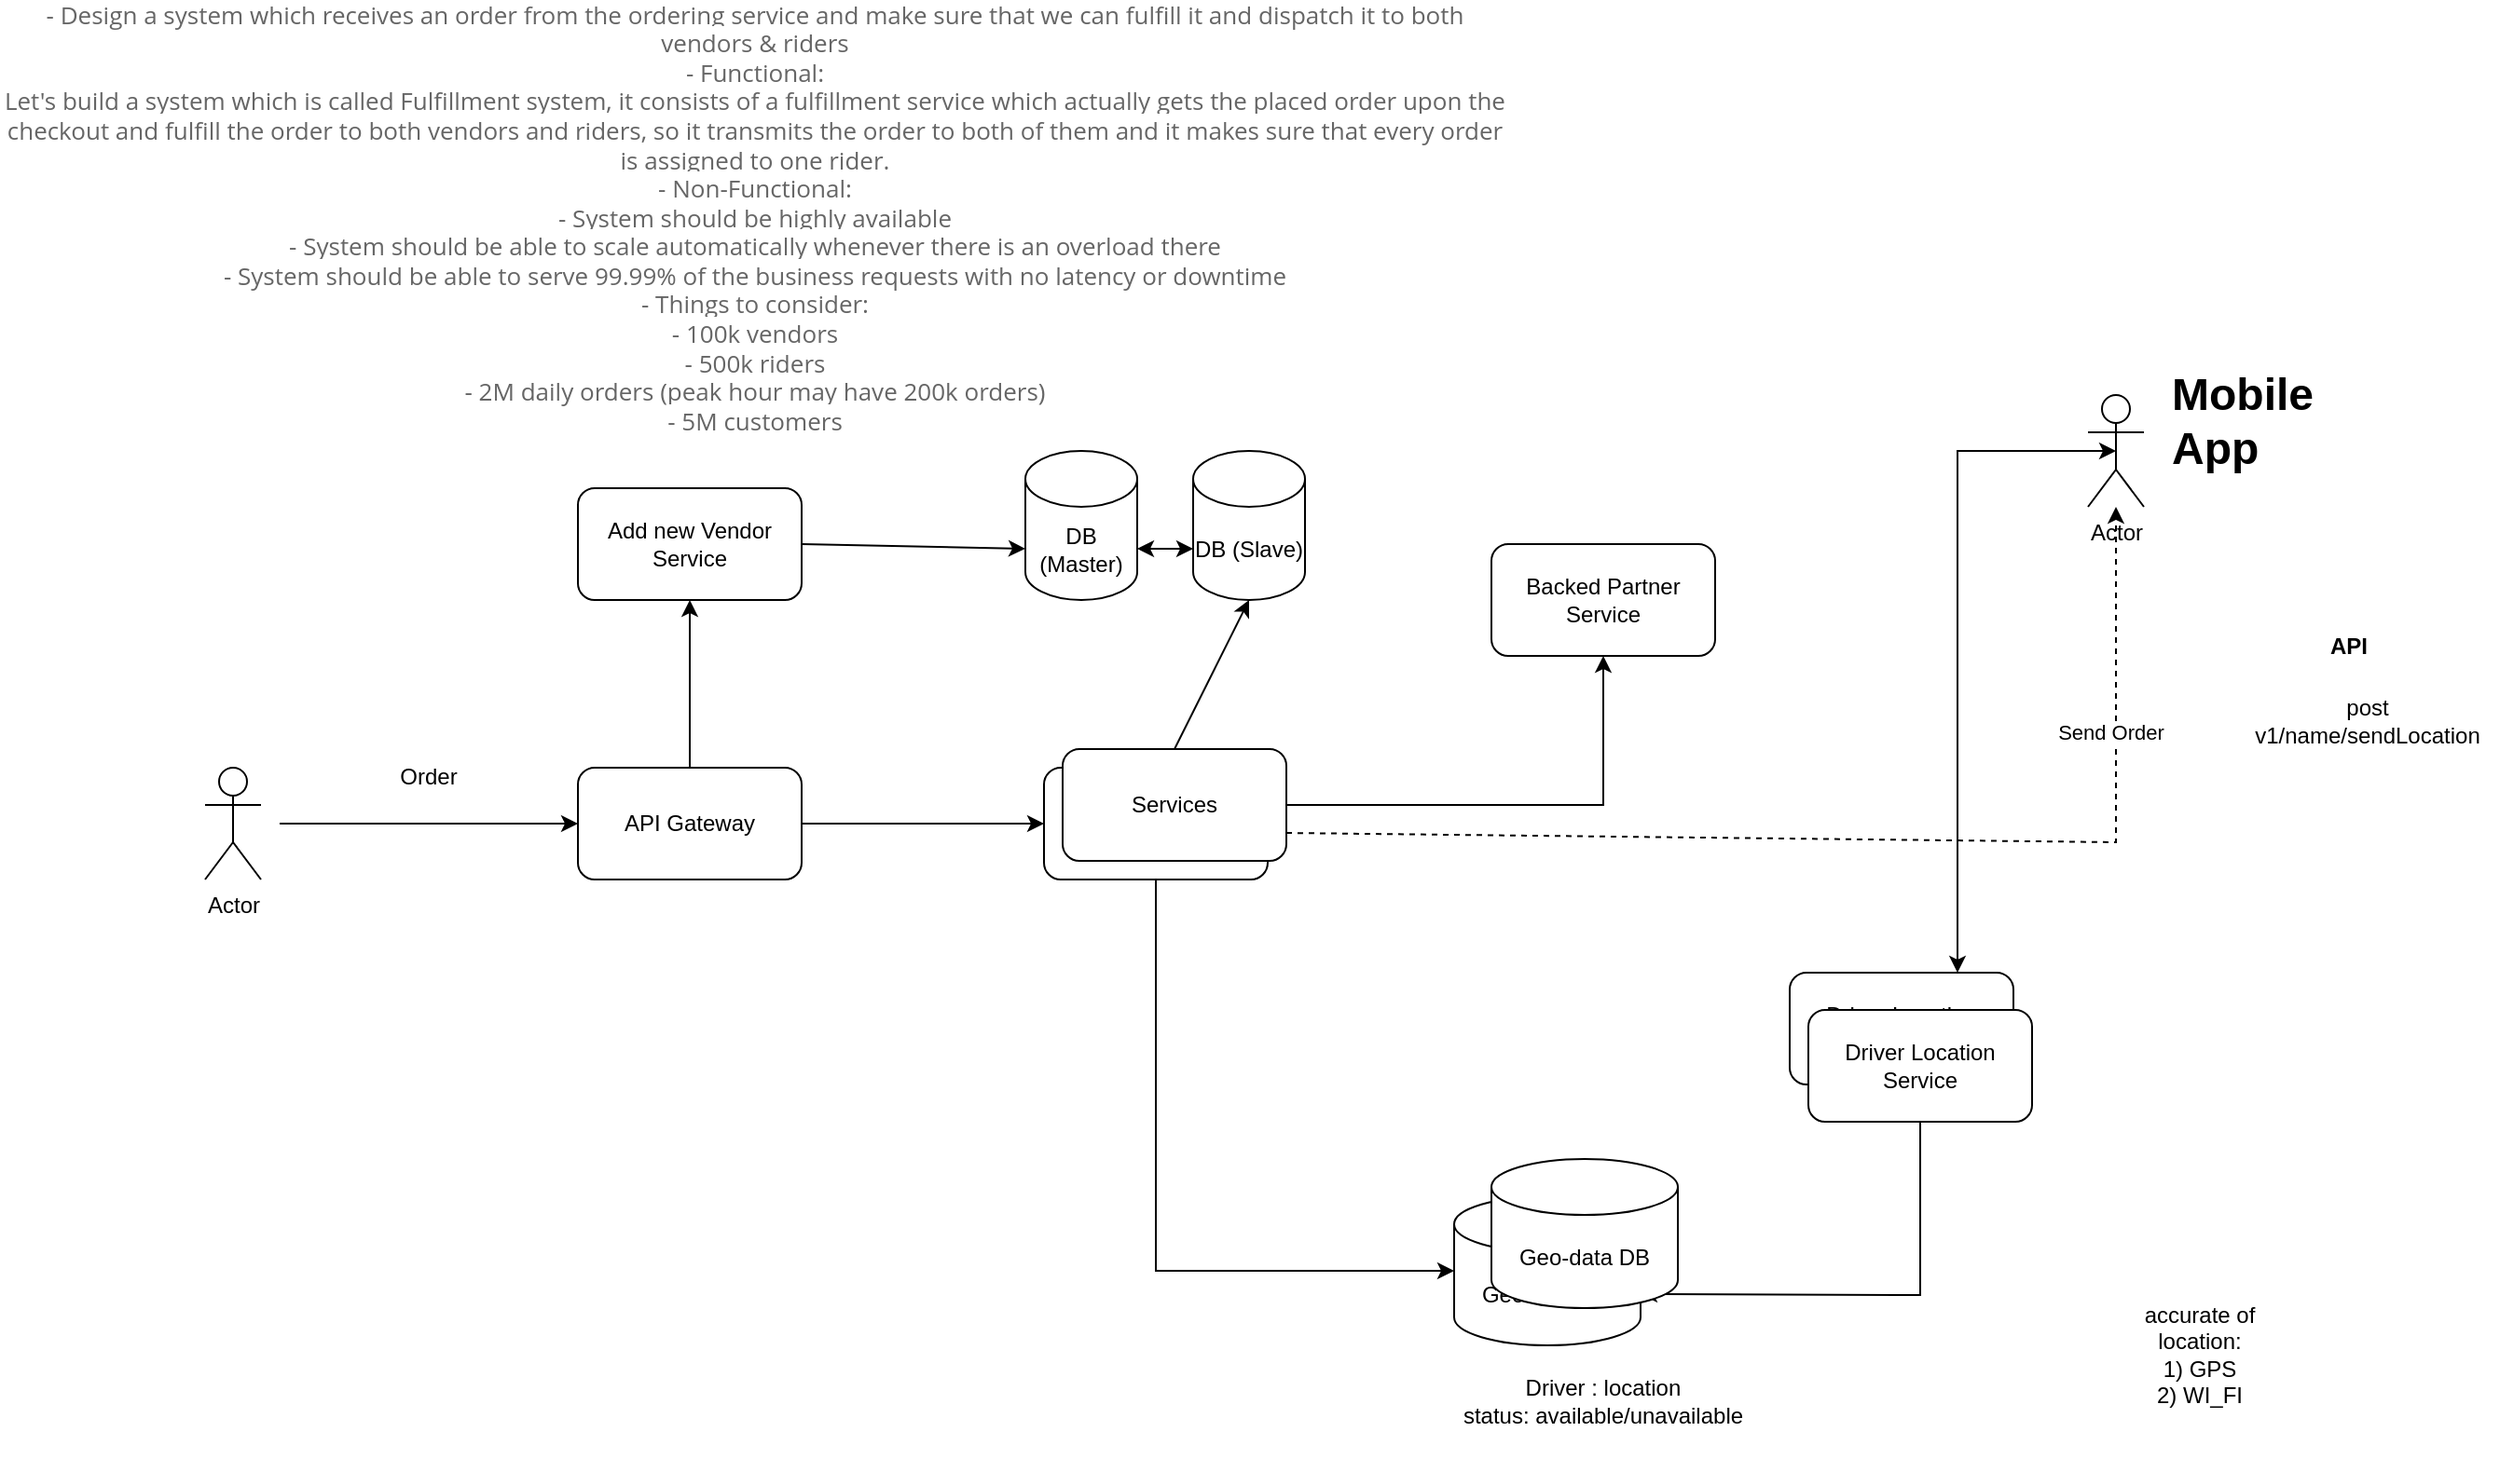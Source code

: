 <mxfile version="18.0.8" type="github"><diagram id="__tKvWxBvPgEUW6IjHxW" name="Page-1"><mxGraphModel dx="2681" dy="2249" grid="1" gridSize="10" guides="1" tooltips="1" connect="1" arrows="1" fold="1" page="1" pageScale="1" pageWidth="827" pageHeight="1169" math="0" shadow="0"><root><mxCell id="0"/><mxCell id="1" parent="0"/><mxCell id="lHgdmRyTvhFYHDZb9gW_-1" value="&lt;span style=&quot;color: rgb(102, 102, 102); font-family: &amp;quot;Open Sans&amp;quot;; font-size: 13px; text-align: start; background-color: rgb(255, 255, 255);&quot;&gt;- Design a system which receives an order from the ordering service and make sure that we can fulfill it and dispatch it to both vendors &amp;amp; riders&lt;br&gt;- Functional:&lt;br&gt;Let's build a system which is called Fulfillment system, it consists of a fulfillment service which actually gets the placed order upon the checkout and fulfill the order to both vendors and riders, so it transmits the order to both of them and it makes sure that every order is assigned to one rider.&lt;br&gt;- Non-Functional:&lt;br&gt;    - System should be highly available&lt;br&gt;    - System should be able to scale automatically whenever there is an overload there&lt;br&gt;    - System should be able to serve 99.99% of the business requests with no latency or downtime&lt;br&gt;- Things to consider:&lt;br&gt;    - 100k vendors&lt;br&gt;    - 500k riders&lt;br&gt;    - 2M daily orders (peak hour may have 200k orders)&lt;br&gt;    - 5M customers&lt;/span&gt;" style="text;html=1;strokeColor=none;fillColor=none;align=center;verticalAlign=middle;whiteSpace=wrap;rounded=0;" vertex="1" parent="1"><mxGeometry x="-810" y="-1020" width="810" height="30" as="geometry"/></mxCell><mxCell id="lHgdmRyTvhFYHDZb9gW_-2" value="API Gateway" style="rounded=1;whiteSpace=wrap;html=1;" vertex="1" parent="1"><mxGeometry x="-500" y="-710" width="120" height="60" as="geometry"/></mxCell><mxCell id="lHgdmRyTvhFYHDZb9gW_-3" value="" style="endArrow=classic;html=1;rounded=0;entryX=0;entryY=0.5;entryDx=0;entryDy=0;" edge="1" parent="1" target="lHgdmRyTvhFYHDZb9gW_-2"><mxGeometry width="50" height="50" relative="1" as="geometry"><mxPoint x="-660" y="-680" as="sourcePoint"/><mxPoint x="-610" y="-710" as="targetPoint"/></mxGeometry></mxCell><mxCell id="lHgdmRyTvhFYHDZb9gW_-4" value="Order" style="text;html=1;strokeColor=none;fillColor=none;align=center;verticalAlign=middle;whiteSpace=wrap;rounded=0;" vertex="1" parent="1"><mxGeometry x="-610" y="-720" width="60" height="30" as="geometry"/></mxCell><mxCell id="lHgdmRyTvhFYHDZb9gW_-6" value="Backed Partner Service" style="rounded=1;whiteSpace=wrap;html=1;" vertex="1" parent="1"><mxGeometry x="-10" y="-830" width="120" height="60" as="geometry"/></mxCell><mxCell id="lHgdmRyTvhFYHDZb9gW_-7" value="Actor" style="shape=umlActor;verticalLabelPosition=bottom;verticalAlign=top;html=1;outlineConnect=0;" vertex="1" parent="1"><mxGeometry x="-700" y="-710" width="30" height="60" as="geometry"/></mxCell><mxCell id="lHgdmRyTvhFYHDZb9gW_-9" value="Service" style="rounded=1;whiteSpace=wrap;html=1;" vertex="1" parent="1"><mxGeometry x="-250" y="-710" width="120" height="60" as="geometry"/></mxCell><mxCell id="lHgdmRyTvhFYHDZb9gW_-10" value="" style="endArrow=classic;html=1;rounded=0;exitX=1;exitY=0.5;exitDx=0;exitDy=0;entryX=0;entryY=0.5;entryDx=0;entryDy=0;" edge="1" parent="1" source="lHgdmRyTvhFYHDZb9gW_-2" target="lHgdmRyTvhFYHDZb9gW_-9"><mxGeometry width="50" height="50" relative="1" as="geometry"><mxPoint x="-200" y="-700" as="sourcePoint"/><mxPoint x="-150" y="-750" as="targetPoint"/></mxGeometry></mxCell><mxCell id="lHgdmRyTvhFYHDZb9gW_-11" value="Services" style="rounded=1;whiteSpace=wrap;html=1;" vertex="1" parent="1"><mxGeometry x="-240" y="-720" width="120" height="60" as="geometry"/></mxCell><mxCell id="lHgdmRyTvhFYHDZb9gW_-12" value="" style="endArrow=classic;html=1;rounded=0;exitX=1;exitY=0.5;exitDx=0;exitDy=0;entryX=0.5;entryY=1;entryDx=0;entryDy=0;" edge="1" parent="1" source="lHgdmRyTvhFYHDZb9gW_-11" target="lHgdmRyTvhFYHDZb9gW_-6"><mxGeometry width="50" height="50" relative="1" as="geometry"><mxPoint x="60" y="-650" as="sourcePoint"/><mxPoint x="60" y="-690" as="targetPoint"/><Array as="points"><mxPoint x="50" y="-690"/></Array></mxGeometry></mxCell><mxCell id="lHgdmRyTvhFYHDZb9gW_-13" value="Actor" style="shape=umlActor;verticalLabelPosition=bottom;verticalAlign=top;html=1;outlineConnect=0;" vertex="1" parent="1"><mxGeometry x="310" y="-910" width="30" height="60" as="geometry"/></mxCell><mxCell id="lHgdmRyTvhFYHDZb9gW_-18" value="Geo-data DB" style="shape=cylinder3;whiteSpace=wrap;html=1;boundedLbl=1;backgroundOutline=1;size=15;" vertex="1" parent="1"><mxGeometry x="-30" y="-480" width="100" height="80" as="geometry"/></mxCell><mxCell id="lHgdmRyTvhFYHDZb9gW_-19" value="&lt;h1&gt;Mobile App&lt;/h1&gt;" style="text;html=1;strokeColor=none;fillColor=none;spacing=5;spacingTop=-20;whiteSpace=wrap;overflow=hidden;rounded=0;" vertex="1" parent="1"><mxGeometry x="350" y="-930" width="130" height="70" as="geometry"/></mxCell><mxCell id="lHgdmRyTvhFYHDZb9gW_-20" value="Driver Location Service" style="rounded=1;whiteSpace=wrap;html=1;" vertex="1" parent="1"><mxGeometry x="150" y="-600" width="120" height="60" as="geometry"/></mxCell><mxCell id="lHgdmRyTvhFYHDZb9gW_-21" value="Driver Location Service" style="rounded=1;whiteSpace=wrap;html=1;" vertex="1" parent="1"><mxGeometry x="160" y="-580" width="120" height="60" as="geometry"/></mxCell><mxCell id="lHgdmRyTvhFYHDZb9gW_-22" value="" style="endArrow=classic;html=1;rounded=0;entryX=0.75;entryY=0;entryDx=0;entryDy=0;exitX=0.5;exitY=0.5;exitDx=0;exitDy=0;exitPerimeter=0;startArrow=classic;startFill=1;" edge="1" parent="1" source="lHgdmRyTvhFYHDZb9gW_-13" target="lHgdmRyTvhFYHDZb9gW_-20"><mxGeometry width="50" height="50" relative="1" as="geometry"><mxPoint x="190" y="-580" as="sourcePoint"/><mxPoint x="240" y="-630" as="targetPoint"/><Array as="points"><mxPoint x="240" y="-880"/></Array></mxGeometry></mxCell><mxCell id="lHgdmRyTvhFYHDZb9gW_-24" value="" style="endArrow=classic;html=1;rounded=0;entryX=1;entryY=0;entryDx=0;entryDy=52.5;entryPerimeter=0;exitX=0.5;exitY=1;exitDx=0;exitDy=0;" edge="1" parent="1" source="lHgdmRyTvhFYHDZb9gW_-21" target="lHgdmRyTvhFYHDZb9gW_-18"><mxGeometry width="50" height="50" relative="1" as="geometry"><mxPoint x="160" y="-520" as="sourcePoint"/><mxPoint x="210" y="-570" as="targetPoint"/><Array as="points"><mxPoint x="220" y="-427"/></Array></mxGeometry></mxCell><mxCell id="lHgdmRyTvhFYHDZb9gW_-25" value="Driver : location&lt;br&gt;status: available/unavailable" style="text;html=1;strokeColor=none;fillColor=none;align=center;verticalAlign=middle;whiteSpace=wrap;rounded=0;" vertex="1" parent="1"><mxGeometry x="-35" y="-400" width="170" height="60" as="geometry"/></mxCell><mxCell id="lHgdmRyTvhFYHDZb9gW_-26" value="Geo-data DB" style="shape=cylinder3;whiteSpace=wrap;html=1;boundedLbl=1;backgroundOutline=1;size=15;" vertex="1" parent="1"><mxGeometry x="-10" y="-500" width="100" height="80" as="geometry"/></mxCell><mxCell id="lHgdmRyTvhFYHDZb9gW_-27" value="API" style="text;html=1;strokeColor=none;fillColor=none;align=center;verticalAlign=middle;whiteSpace=wrap;rounded=0;fontStyle=1" vertex="1" parent="1"><mxGeometry x="420" y="-790" width="60" height="30" as="geometry"/></mxCell><mxCell id="lHgdmRyTvhFYHDZb9gW_-28" value="post v1/name/sendLocation" style="text;html=1;strokeColor=none;fillColor=none;align=center;verticalAlign=middle;whiteSpace=wrap;rounded=0;" vertex="1" parent="1"><mxGeometry x="390" y="-750" width="140" height="30" as="geometry"/></mxCell><mxCell id="lHgdmRyTvhFYHDZb9gW_-29" value="DB (Slave)" style="shape=cylinder3;whiteSpace=wrap;html=1;boundedLbl=1;backgroundOutline=1;size=15;" vertex="1" parent="1"><mxGeometry x="-170" y="-880" width="60" height="80" as="geometry"/></mxCell><mxCell id="lHgdmRyTvhFYHDZb9gW_-30" value="DB (Master)" style="shape=cylinder3;whiteSpace=wrap;html=1;boundedLbl=1;backgroundOutline=1;size=15;" vertex="1" parent="1"><mxGeometry x="-260" y="-880" width="60" height="80" as="geometry"/></mxCell><mxCell id="lHgdmRyTvhFYHDZb9gW_-31" value="" style="endArrow=classic;startArrow=classic;html=1;rounded=0;exitX=1;exitY=0;exitDx=0;exitDy=52.5;exitPerimeter=0;entryX=0;entryY=0;entryDx=0;entryDy=52.5;entryPerimeter=0;" edge="1" parent="1" source="lHgdmRyTvhFYHDZb9gW_-30" target="lHgdmRyTvhFYHDZb9gW_-29"><mxGeometry width="50" height="50" relative="1" as="geometry"><mxPoint x="-110" y="-750" as="sourcePoint"/><mxPoint x="-60" y="-800" as="targetPoint"/></mxGeometry></mxCell><mxCell id="lHgdmRyTvhFYHDZb9gW_-33" value="Add new Vendor Service" style="rounded=1;whiteSpace=wrap;html=1;" vertex="1" parent="1"><mxGeometry x="-500" y="-860" width="120" height="60" as="geometry"/></mxCell><mxCell id="lHgdmRyTvhFYHDZb9gW_-34" value="" style="endArrow=classic;html=1;rounded=0;exitX=0.5;exitY=0;exitDx=0;exitDy=0;entryX=0.5;entryY=1;entryDx=0;entryDy=0;" edge="1" parent="1" source="lHgdmRyTvhFYHDZb9gW_-2" target="lHgdmRyTvhFYHDZb9gW_-33"><mxGeometry width="50" height="50" relative="1" as="geometry"><mxPoint x="-190" y="-760" as="sourcePoint"/><mxPoint x="-140" y="-810" as="targetPoint"/></mxGeometry></mxCell><mxCell id="lHgdmRyTvhFYHDZb9gW_-35" value="" style="endArrow=classic;html=1;rounded=0;exitX=1;exitY=0.5;exitDx=0;exitDy=0;entryX=0;entryY=0;entryDx=0;entryDy=52.5;entryPerimeter=0;" edge="1" parent="1" source="lHgdmRyTvhFYHDZb9gW_-33" target="lHgdmRyTvhFYHDZb9gW_-30"><mxGeometry width="50" height="50" relative="1" as="geometry"><mxPoint x="-190" y="-760" as="sourcePoint"/><mxPoint x="-140" y="-810" as="targetPoint"/></mxGeometry></mxCell><mxCell id="lHgdmRyTvhFYHDZb9gW_-36" value="accurate of location:&lt;br&gt;1) GPS&lt;br&gt;2) WI_FI" style="text;html=1;strokeColor=none;fillColor=none;align=center;verticalAlign=middle;whiteSpace=wrap;rounded=0;" vertex="1" parent="1"><mxGeometry x="320" y="-410" width="100" height="30" as="geometry"/></mxCell><mxCell id="lHgdmRyTvhFYHDZb9gW_-38" value="" style="endArrow=classic;html=1;rounded=0;entryX=0.5;entryY=1;entryDx=0;entryDy=0;entryPerimeter=0;exitX=0.5;exitY=0;exitDx=0;exitDy=0;" edge="1" parent="1" source="lHgdmRyTvhFYHDZb9gW_-11" target="lHgdmRyTvhFYHDZb9gW_-29"><mxGeometry width="50" height="50" relative="1" as="geometry"><mxPoint x="-60" y="-530" as="sourcePoint"/><mxPoint x="-10" y="-580" as="targetPoint"/></mxGeometry></mxCell><mxCell id="lHgdmRyTvhFYHDZb9gW_-39" value="" style="endArrow=classic;html=1;rounded=0;exitX=0.5;exitY=1;exitDx=0;exitDy=0;entryX=0;entryY=0.5;entryDx=0;entryDy=0;entryPerimeter=0;" edge="1" parent="1" source="lHgdmRyTvhFYHDZb9gW_-9" target="lHgdmRyTvhFYHDZb9gW_-18"><mxGeometry width="50" height="50" relative="1" as="geometry"><mxPoint x="-60" y="-530" as="sourcePoint"/><mxPoint x="-190" y="-410" as="targetPoint"/><Array as="points"><mxPoint x="-190" y="-440"/></Array></mxGeometry></mxCell><mxCell id="lHgdmRyTvhFYHDZb9gW_-40" value="" style="endArrow=classic;html=1;rounded=0;exitX=1;exitY=0.75;exitDx=0;exitDy=0;dashed=1;" edge="1" parent="1" source="lHgdmRyTvhFYHDZb9gW_-11" target="lHgdmRyTvhFYHDZb9gW_-13"><mxGeometry width="50" height="50" relative="1" as="geometry"><mxPoint x="-60" y="-530" as="sourcePoint"/><mxPoint x="210" y="-670" as="targetPoint"/><Array as="points"><mxPoint x="325" y="-670"/></Array></mxGeometry></mxCell><mxCell id="lHgdmRyTvhFYHDZb9gW_-41" value="Send Order" style="edgeLabel;html=1;align=center;verticalAlign=middle;resizable=0;points=[];" vertex="1" connectable="0" parent="lHgdmRyTvhFYHDZb9gW_-40"><mxGeometry x="0.612" y="3" relative="1" as="geometry"><mxPoint as="offset"/></mxGeometry></mxCell></root></mxGraphModel></diagram></mxfile>